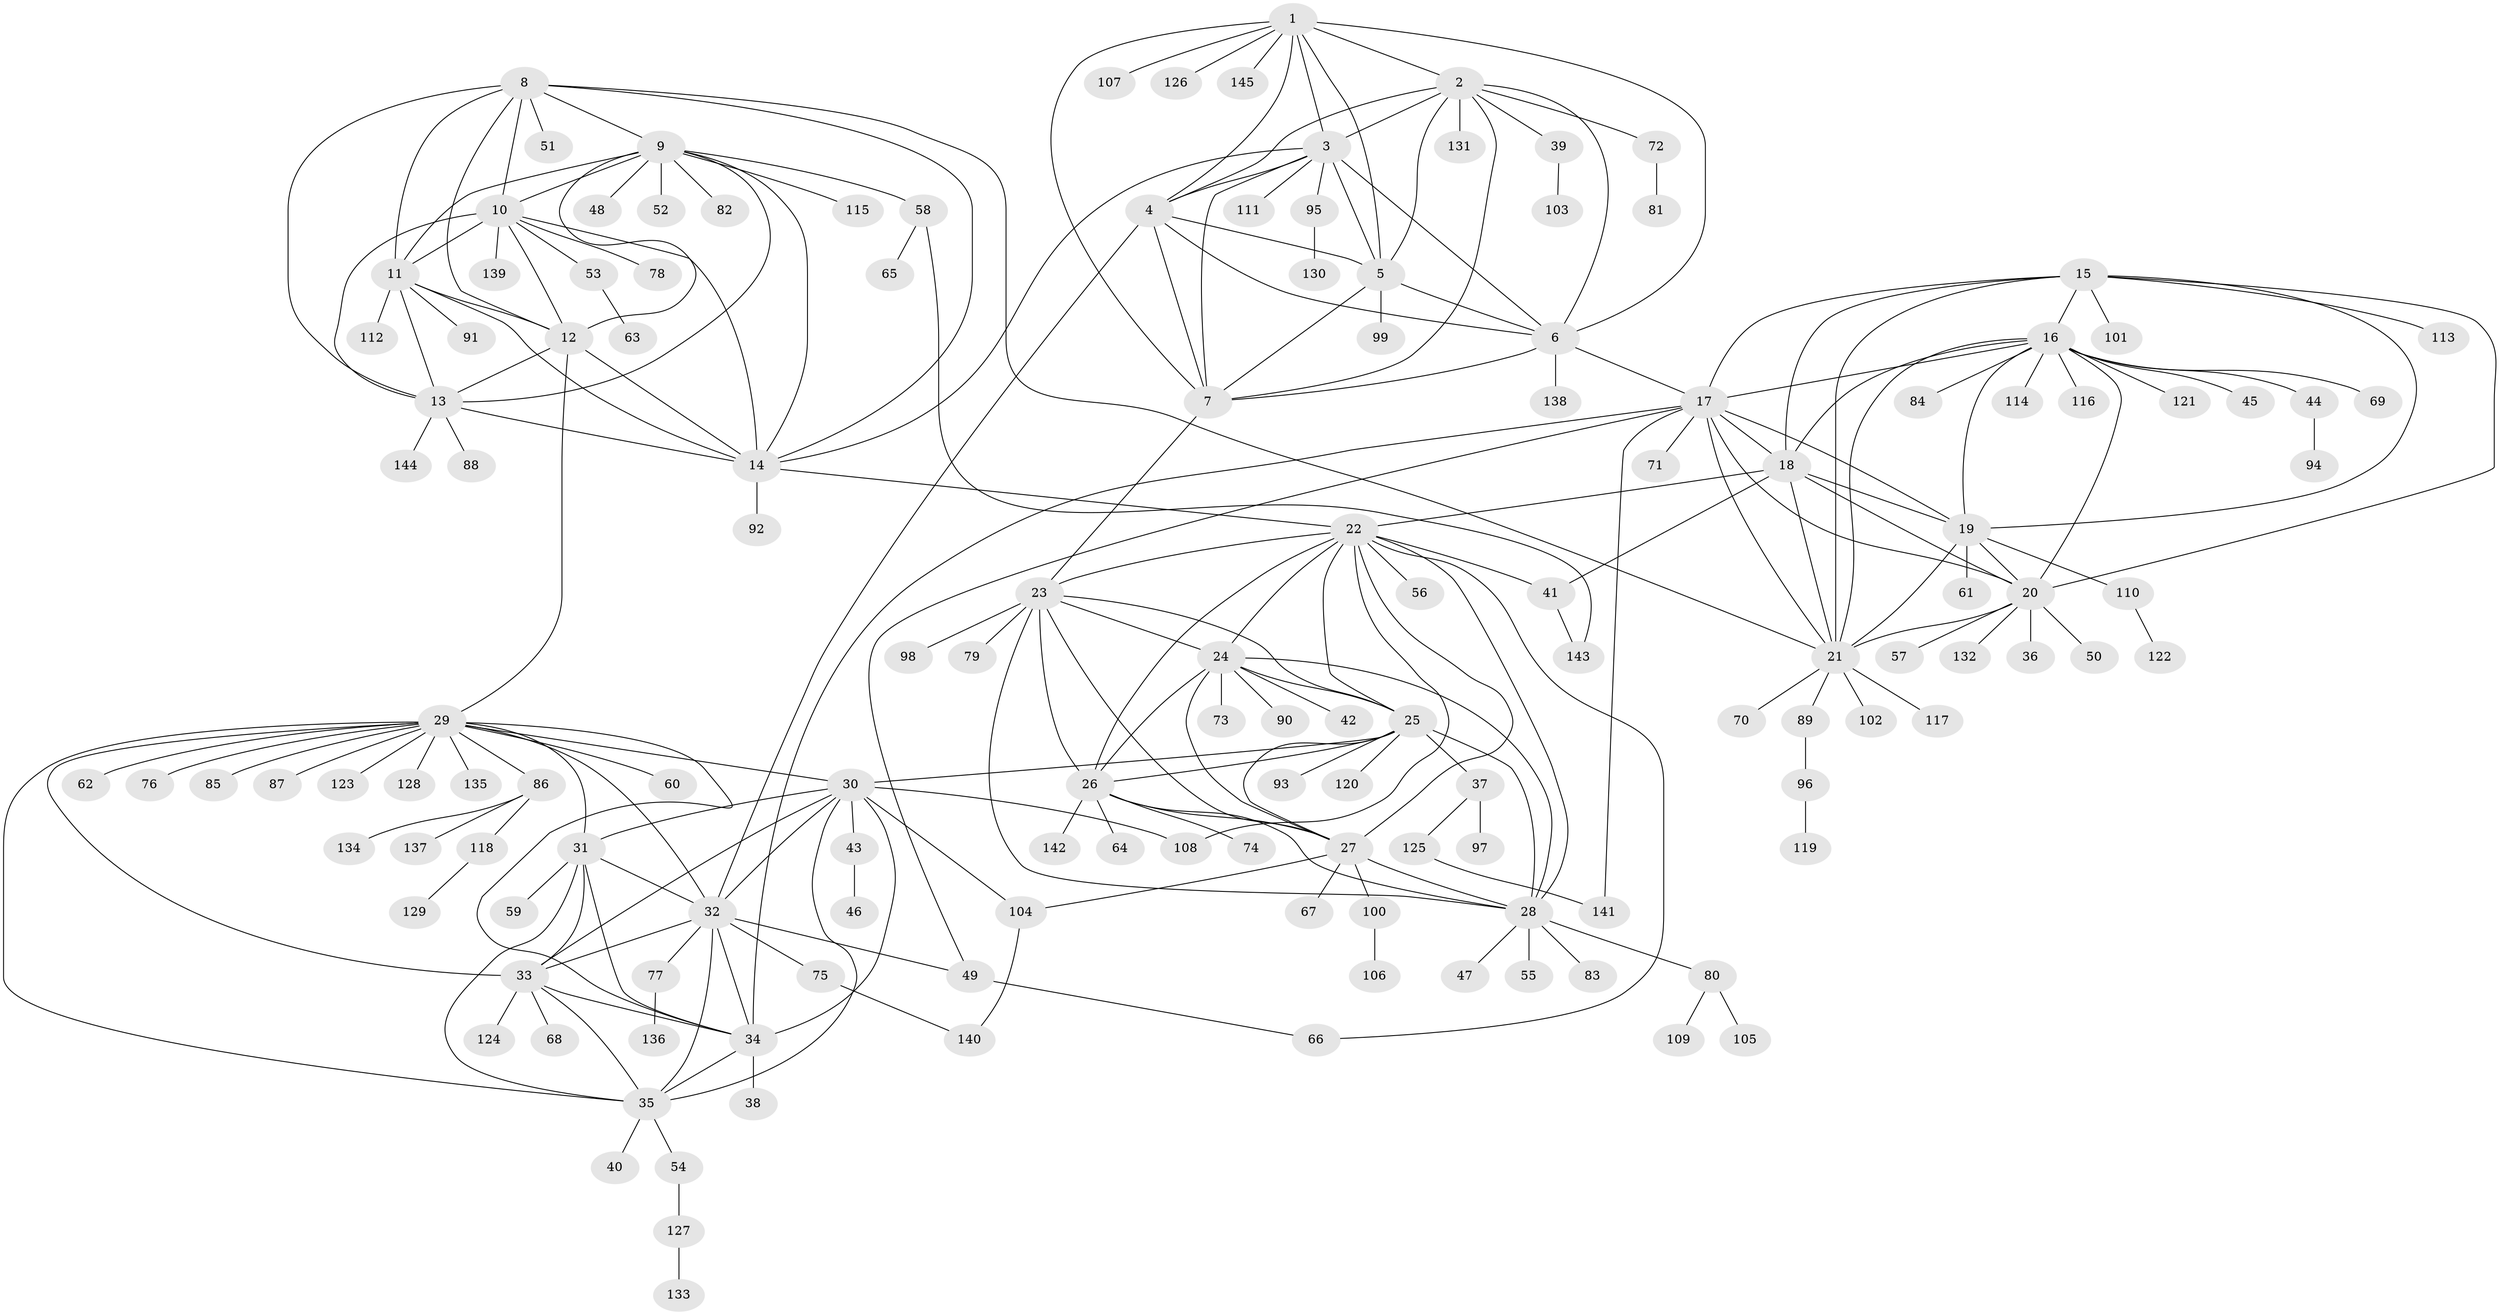 // coarse degree distribution, {1: 0.7413793103448276, 12: 0.017241379310344827, 14: 0.017241379310344827, 4: 0.034482758620689655, 5: 0.017241379310344827, 7: 0.034482758620689655, 13: 0.017241379310344827, 8: 0.017241379310344827, 10: 0.017241379310344827, 6: 0.034482758620689655, 2: 0.034482758620689655, 3: 0.017241379310344827}
// Generated by graph-tools (version 1.1) at 2025/37/03/04/25 23:37:50]
// undirected, 145 vertices, 233 edges
graph export_dot {
  node [color=gray90,style=filled];
  1;
  2;
  3;
  4;
  5;
  6;
  7;
  8;
  9;
  10;
  11;
  12;
  13;
  14;
  15;
  16;
  17;
  18;
  19;
  20;
  21;
  22;
  23;
  24;
  25;
  26;
  27;
  28;
  29;
  30;
  31;
  32;
  33;
  34;
  35;
  36;
  37;
  38;
  39;
  40;
  41;
  42;
  43;
  44;
  45;
  46;
  47;
  48;
  49;
  50;
  51;
  52;
  53;
  54;
  55;
  56;
  57;
  58;
  59;
  60;
  61;
  62;
  63;
  64;
  65;
  66;
  67;
  68;
  69;
  70;
  71;
  72;
  73;
  74;
  75;
  76;
  77;
  78;
  79;
  80;
  81;
  82;
  83;
  84;
  85;
  86;
  87;
  88;
  89;
  90;
  91;
  92;
  93;
  94;
  95;
  96;
  97;
  98;
  99;
  100;
  101;
  102;
  103;
  104;
  105;
  106;
  107;
  108;
  109;
  110;
  111;
  112;
  113;
  114;
  115;
  116;
  117;
  118;
  119;
  120;
  121;
  122;
  123;
  124;
  125;
  126;
  127;
  128;
  129;
  130;
  131;
  132;
  133;
  134;
  135;
  136;
  137;
  138;
  139;
  140;
  141;
  142;
  143;
  144;
  145;
  1 -- 2;
  1 -- 3;
  1 -- 4;
  1 -- 5;
  1 -- 6;
  1 -- 7;
  1 -- 107;
  1 -- 126;
  1 -- 145;
  2 -- 3;
  2 -- 4;
  2 -- 5;
  2 -- 6;
  2 -- 7;
  2 -- 39;
  2 -- 72;
  2 -- 131;
  3 -- 4;
  3 -- 5;
  3 -- 6;
  3 -- 7;
  3 -- 14;
  3 -- 95;
  3 -- 111;
  4 -- 5;
  4 -- 6;
  4 -- 7;
  4 -- 32;
  5 -- 6;
  5 -- 7;
  5 -- 99;
  6 -- 7;
  6 -- 17;
  6 -- 138;
  7 -- 23;
  8 -- 9;
  8 -- 10;
  8 -- 11;
  8 -- 12;
  8 -- 13;
  8 -- 14;
  8 -- 21;
  8 -- 51;
  9 -- 10;
  9 -- 11;
  9 -- 12;
  9 -- 13;
  9 -- 14;
  9 -- 48;
  9 -- 52;
  9 -- 58;
  9 -- 82;
  9 -- 115;
  10 -- 11;
  10 -- 12;
  10 -- 13;
  10 -- 14;
  10 -- 53;
  10 -- 78;
  10 -- 139;
  11 -- 12;
  11 -- 13;
  11 -- 14;
  11 -- 91;
  11 -- 112;
  12 -- 13;
  12 -- 14;
  12 -- 29;
  13 -- 14;
  13 -- 88;
  13 -- 144;
  14 -- 22;
  14 -- 92;
  15 -- 16;
  15 -- 17;
  15 -- 18;
  15 -- 19;
  15 -- 20;
  15 -- 21;
  15 -- 101;
  15 -- 113;
  16 -- 17;
  16 -- 18;
  16 -- 19;
  16 -- 20;
  16 -- 21;
  16 -- 44;
  16 -- 45;
  16 -- 69;
  16 -- 84;
  16 -- 114;
  16 -- 116;
  16 -- 121;
  17 -- 18;
  17 -- 19;
  17 -- 20;
  17 -- 21;
  17 -- 34;
  17 -- 49;
  17 -- 71;
  17 -- 141;
  18 -- 19;
  18 -- 20;
  18 -- 21;
  18 -- 22;
  18 -- 41;
  19 -- 20;
  19 -- 21;
  19 -- 61;
  19 -- 110;
  20 -- 21;
  20 -- 36;
  20 -- 50;
  20 -- 57;
  20 -- 132;
  21 -- 70;
  21 -- 89;
  21 -- 102;
  21 -- 117;
  22 -- 23;
  22 -- 24;
  22 -- 25;
  22 -- 26;
  22 -- 27;
  22 -- 28;
  22 -- 41;
  22 -- 56;
  22 -- 66;
  22 -- 108;
  23 -- 24;
  23 -- 25;
  23 -- 26;
  23 -- 27;
  23 -- 28;
  23 -- 79;
  23 -- 98;
  24 -- 25;
  24 -- 26;
  24 -- 27;
  24 -- 28;
  24 -- 42;
  24 -- 73;
  24 -- 90;
  25 -- 26;
  25 -- 27;
  25 -- 28;
  25 -- 30;
  25 -- 37;
  25 -- 93;
  25 -- 120;
  26 -- 27;
  26 -- 28;
  26 -- 64;
  26 -- 74;
  26 -- 142;
  27 -- 28;
  27 -- 67;
  27 -- 100;
  27 -- 104;
  28 -- 47;
  28 -- 55;
  28 -- 80;
  28 -- 83;
  29 -- 30;
  29 -- 31;
  29 -- 32;
  29 -- 33;
  29 -- 34;
  29 -- 35;
  29 -- 60;
  29 -- 62;
  29 -- 76;
  29 -- 85;
  29 -- 86;
  29 -- 87;
  29 -- 123;
  29 -- 128;
  29 -- 135;
  30 -- 31;
  30 -- 32;
  30 -- 33;
  30 -- 34;
  30 -- 35;
  30 -- 43;
  30 -- 104;
  30 -- 108;
  31 -- 32;
  31 -- 33;
  31 -- 34;
  31 -- 35;
  31 -- 59;
  32 -- 33;
  32 -- 34;
  32 -- 35;
  32 -- 49;
  32 -- 75;
  32 -- 77;
  33 -- 34;
  33 -- 35;
  33 -- 68;
  33 -- 124;
  34 -- 35;
  34 -- 38;
  35 -- 40;
  35 -- 54;
  37 -- 97;
  37 -- 125;
  39 -- 103;
  41 -- 143;
  43 -- 46;
  44 -- 94;
  49 -- 66;
  53 -- 63;
  54 -- 127;
  58 -- 65;
  58 -- 143;
  72 -- 81;
  75 -- 140;
  77 -- 136;
  80 -- 105;
  80 -- 109;
  86 -- 118;
  86 -- 134;
  86 -- 137;
  89 -- 96;
  95 -- 130;
  96 -- 119;
  100 -- 106;
  104 -- 140;
  110 -- 122;
  118 -- 129;
  125 -- 141;
  127 -- 133;
}
